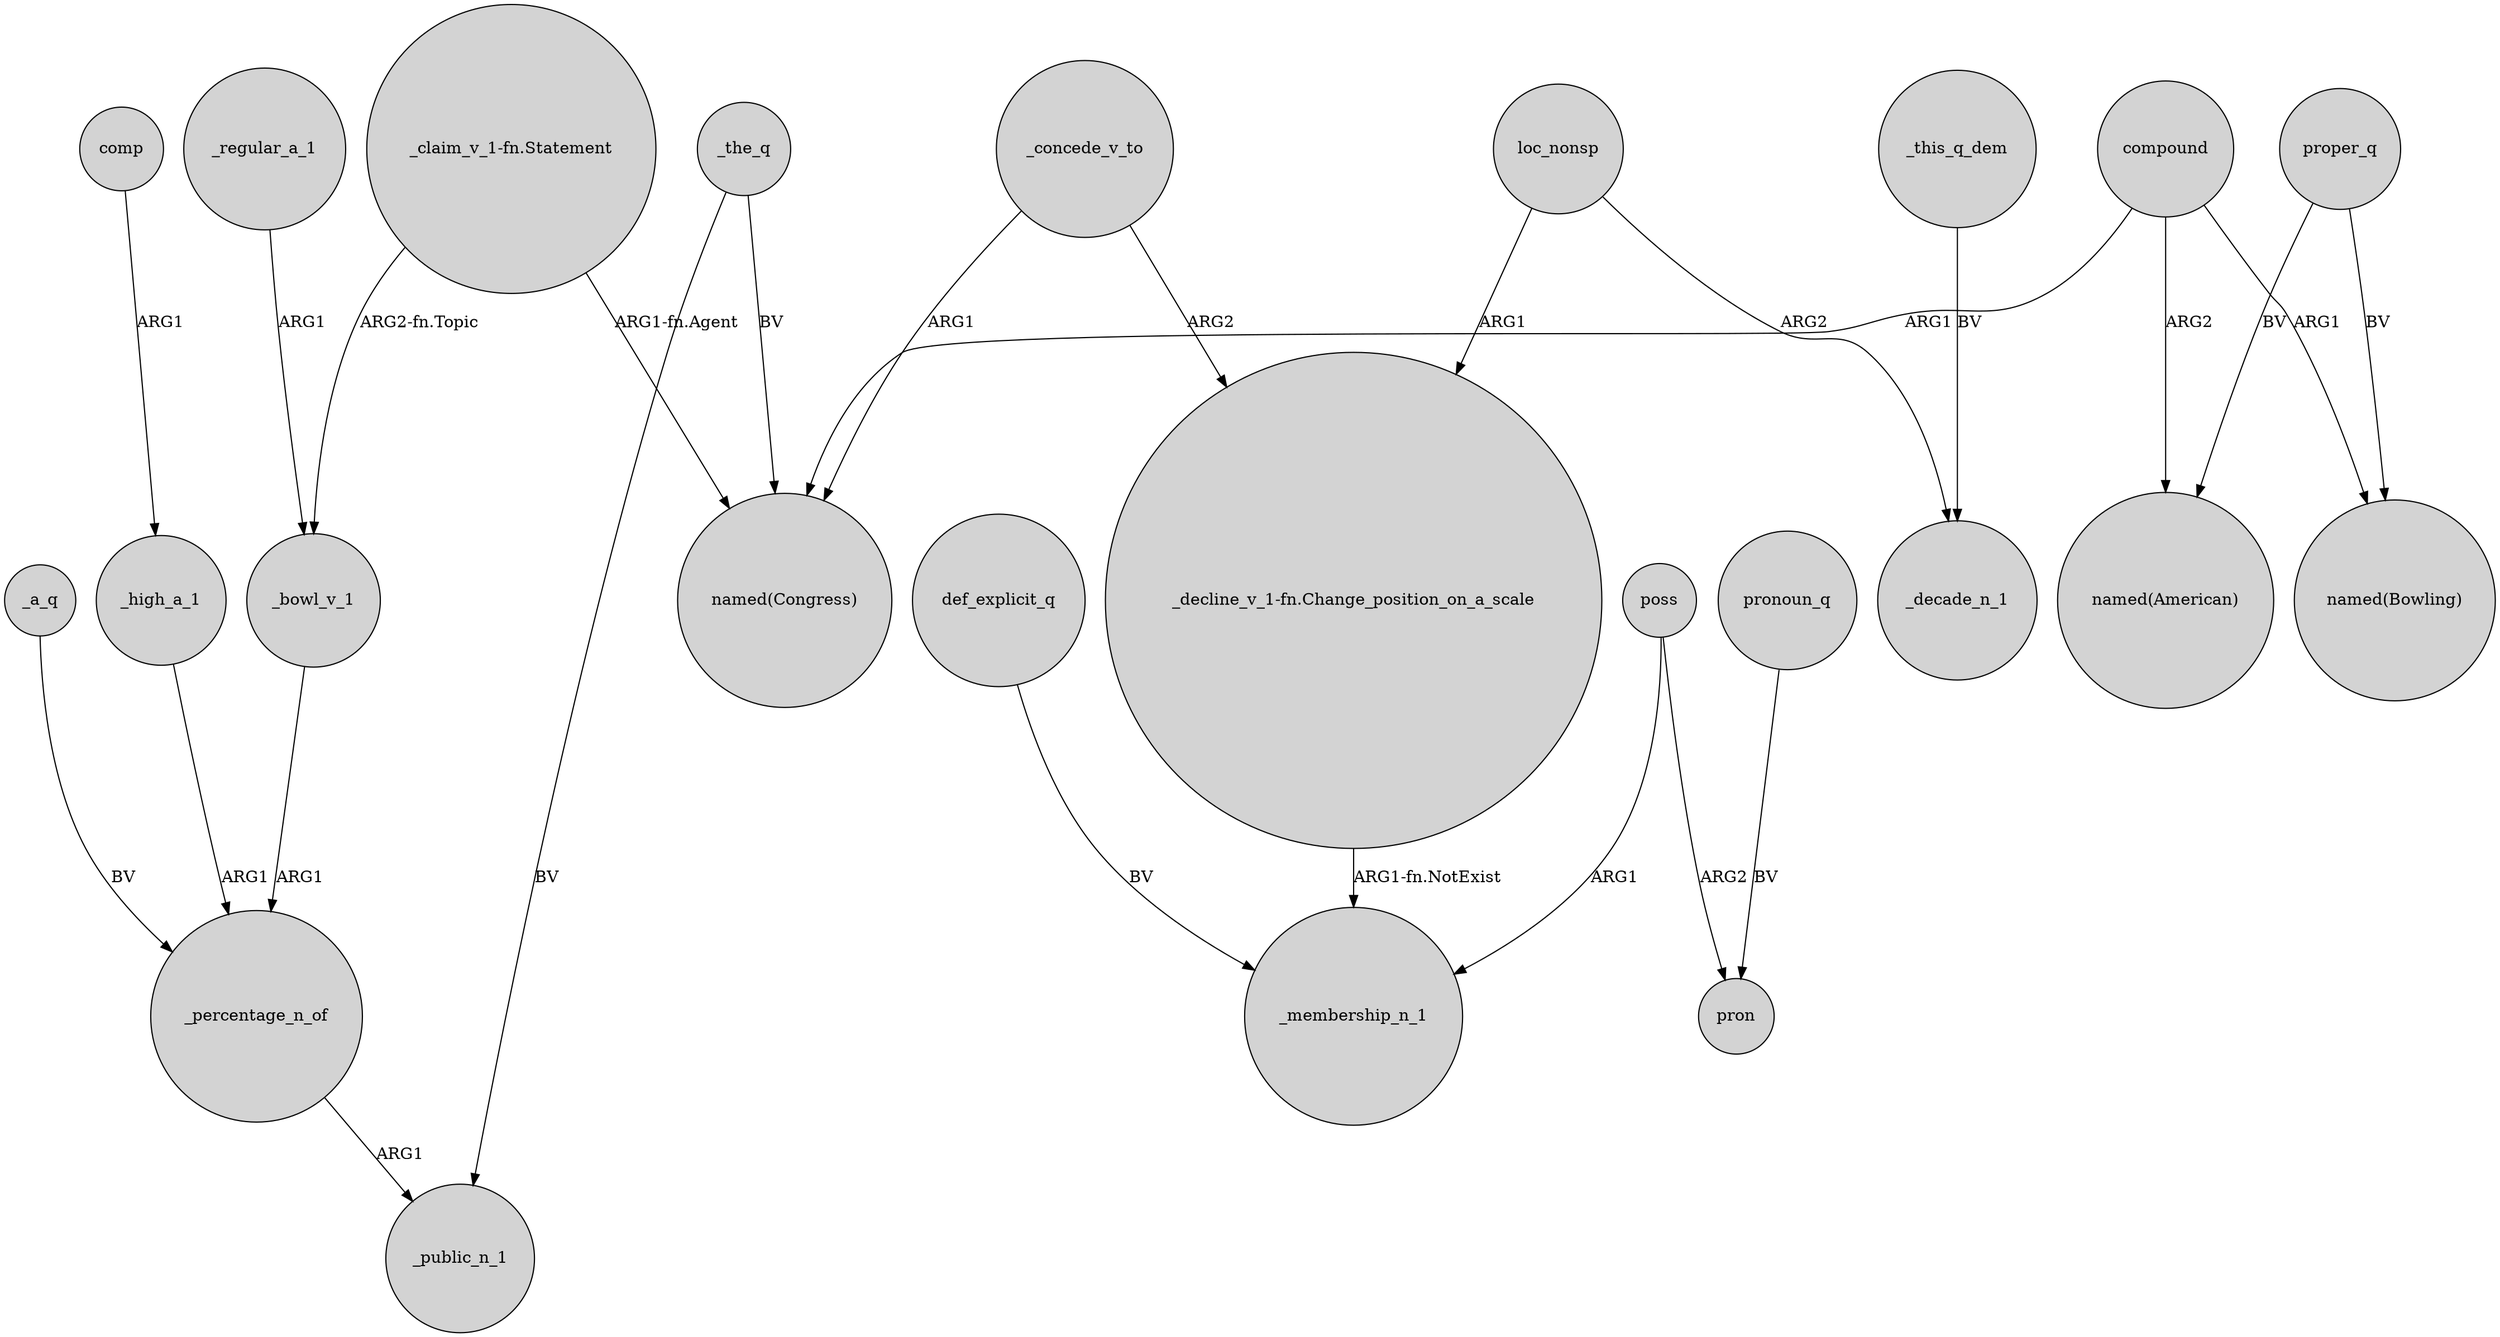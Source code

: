 digraph {
	node [shape=circle style=filled]
	_a_q -> _percentage_n_of [label=BV]
	_percentage_n_of -> _public_n_1 [label=ARG1]
	_bowl_v_1 -> _percentage_n_of [label=ARG1]
	poss -> pron [label=ARG2]
	_concede_v_to -> "_decline_v_1-fn.Change_position_on_a_scale" [label=ARG2]
	proper_q -> "named(American)" [label=BV]
	loc_nonsp -> "_decline_v_1-fn.Change_position_on_a_scale" [label=ARG1]
	"_decline_v_1-fn.Change_position_on_a_scale" -> _membership_n_1 [label="ARG1-fn.NotExist"]
	proper_q -> "named(Bowling)" [label=BV]
	"_claim_v_1-fn.Statement" -> _bowl_v_1 [label="ARG2-fn.Topic"]
	comp -> _high_a_1 [label=ARG1]
	def_explicit_q -> _membership_n_1 [label=BV]
	_this_q_dem -> _decade_n_1 [label=BV]
	compound -> "named(American)" [label=ARG2]
	loc_nonsp -> _decade_n_1 [label=ARG2]
	pronoun_q -> pron [label=BV]
	_the_q -> _public_n_1 [label=BV]
	compound -> "named(Congress)" [label=ARG1]
	compound -> "named(Bowling)" [label=ARG1]
	"_claim_v_1-fn.Statement" -> "named(Congress)" [label="ARG1-fn.Agent"]
	_regular_a_1 -> _bowl_v_1 [label=ARG1]
	poss -> _membership_n_1 [label=ARG1]
	_the_q -> "named(Congress)" [label=BV]
	_concede_v_to -> "named(Congress)" [label=ARG1]
	_high_a_1 -> _percentage_n_of [label=ARG1]
}
